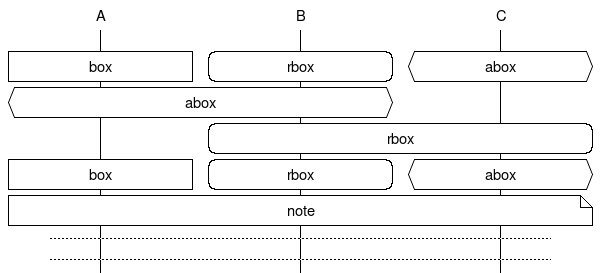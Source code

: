 #!/usr/bin/mscgen -Tpng
#
# testinput10.msc: Example MSC using boxes
#
# This file is PUBLIC DOMAIN and may be freely reproduced,  distributed,
# transmitted, used, modified, built upon, or otherwise exploited by
# anyone for any purpose, commercial or non-commercial, and in any way,
# including by methods that have not yet been invented or conceived.
#
# This file is provided "AS IS" WITHOUT WARRANTY OF ANY KIND, EITHER
# EXPRESSED OR IMPLIED, INCLUDING, BUT NOT LIMITED TO, THE IMPLIED
# WARRANTIES OF MERCHANTABILITY AND FITNESS FOR A PARTICULAR PURPOSE.
#

msc {

   # The entities
   A, B, C;

   # The relations
   |||;
   # Next three on same line due to ','
   A box A [label="box"],
   B rbox B [label="rbox"],
   C abox C [label="abox"];
   A abox B [label="abox"];
   B RBOX C [label="rbox"];
   A box A [label="box"],
   B rbox B [label="rbox"],
   C abox C [label="abox"];
   A note C [label="note"];
   ---;
   ---;

}


